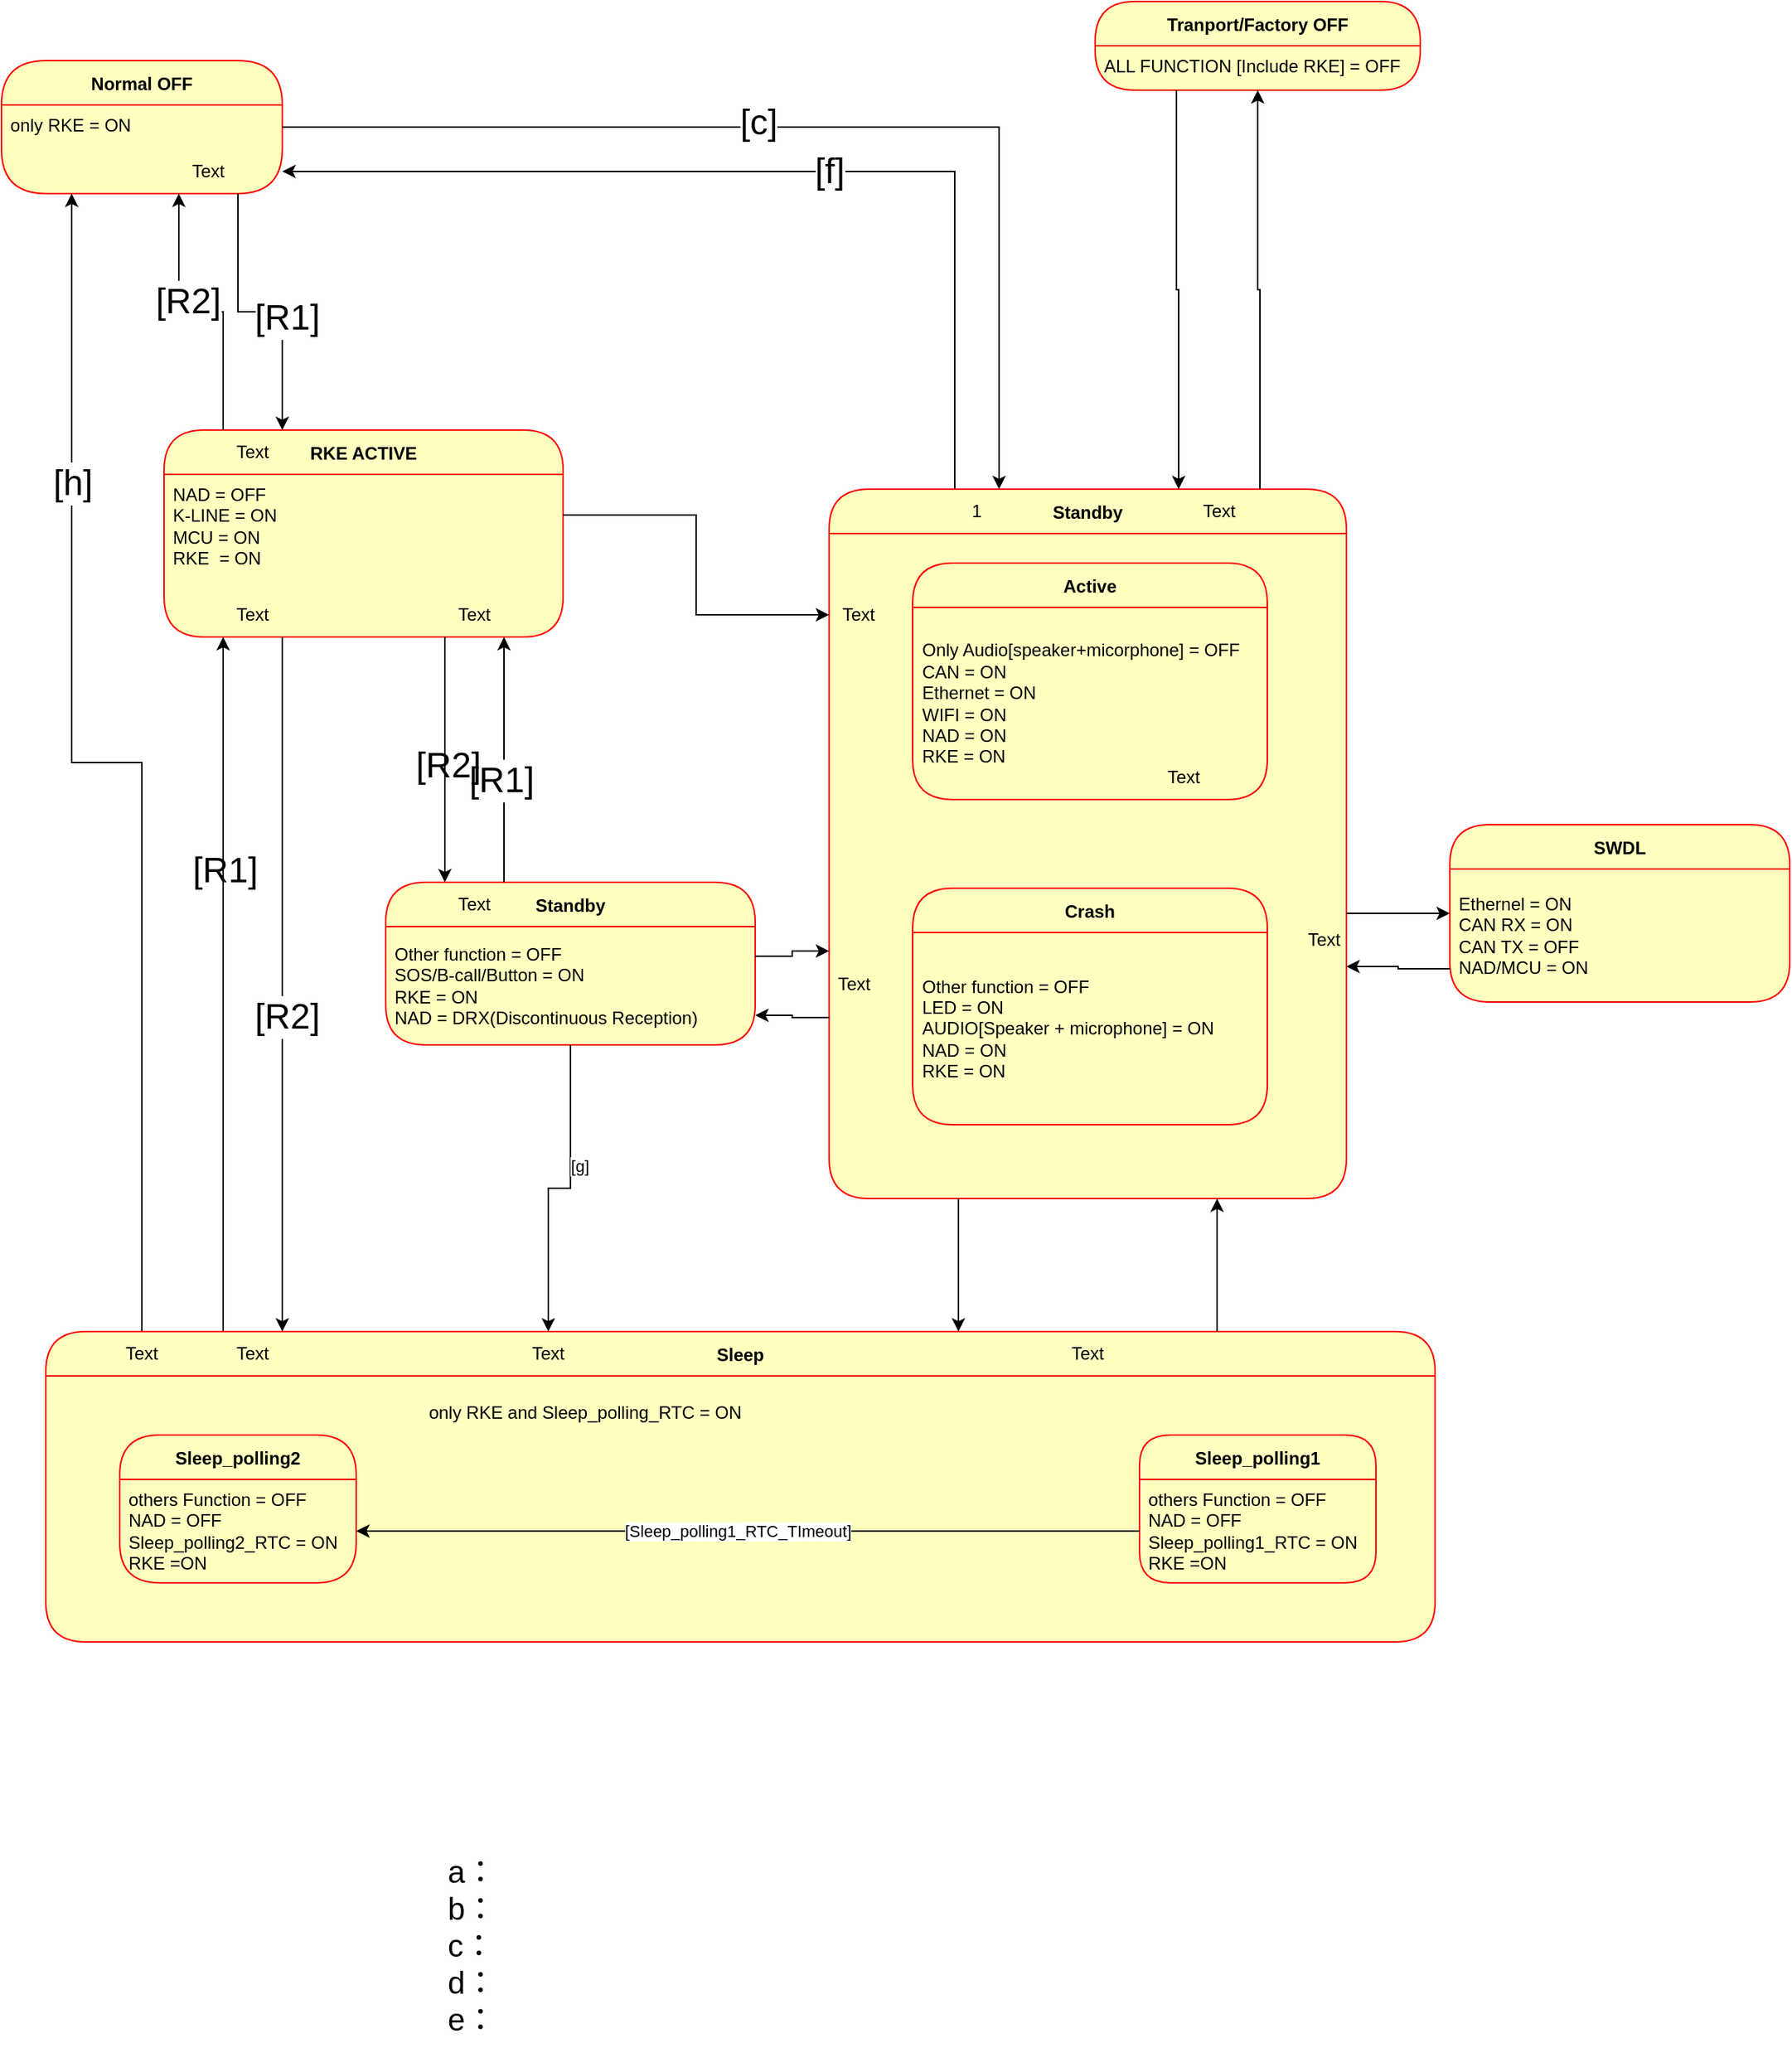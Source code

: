 <mxfile version="24.7.7">
  <diagram name="第 1 页" id="T9h1A44nFVKscxZu4C0u">
    <mxGraphModel dx="1435" dy="804" grid="1" gridSize="10" guides="1" tooltips="1" connect="1" arrows="1" fold="1" page="1" pageScale="1" pageWidth="827" pageHeight="1169" math="0" shadow="0">
      <root>
        <mxCell id="0" />
        <mxCell id="1" parent="0" />
        <mxCell id="-wjqPZiUZvuAArumJ4SB-4" value="Normal OFF" style="swimlane;fontStyle=1;align=center;verticalAlign=middle;childLayout=stackLayout;horizontal=1;startSize=30;horizontalStack=0;resizeParent=0;resizeLast=1;container=0;fontColor=#000000;collapsible=0;rounded=1;arcSize=37;strokeColor=#ff0000;fillColor=#ffffc0;swimlaneFillColor=#ffffc0;dropTarget=0;" parent="1" vertex="1">
          <mxGeometry x="40" y="60" width="190" height="90" as="geometry" />
        </mxCell>
        <mxCell id="-wjqPZiUZvuAArumJ4SB-5" value="only RKE = ON" style="text;html=1;strokeColor=none;fillColor=none;align=left;verticalAlign=top;spacingLeft=4;spacingRight=4;whiteSpace=wrap;overflow=hidden;rotatable=0;fontColor=#000000;" parent="-wjqPZiUZvuAArumJ4SB-4" vertex="1">
          <mxGeometry y="30" width="190" height="60" as="geometry" />
        </mxCell>
        <mxCell id="KqpTENBeh_g4gQOxuys7-5" value="Tranport/Factory OFF" style="swimlane;fontStyle=1;align=center;verticalAlign=middle;childLayout=stackLayout;horizontal=1;startSize=30;horizontalStack=0;resizeParent=0;resizeLast=1;container=0;fontColor=#000000;collapsible=0;rounded=1;arcSize=30;strokeColor=#ff0000;fillColor=#ffffc0;swimlaneFillColor=#ffffc0;dropTarget=0;" parent="1" vertex="1">
          <mxGeometry x="780" y="20" width="220" height="60" as="geometry" />
        </mxCell>
        <mxCell id="KqpTENBeh_g4gQOxuys7-6" value="ALL FUNCTION [Include RKE] = OFF" style="text;html=1;strokeColor=none;fillColor=none;align=left;verticalAlign=top;spacingLeft=4;spacingRight=4;whiteSpace=wrap;overflow=hidden;rotatable=0;fontColor=#000000;" parent="KqpTENBeh_g4gQOxuys7-5" vertex="1">
          <mxGeometry y="30" width="220" height="30" as="geometry" />
        </mxCell>
        <mxCell id="_2tl825V_yHpss4mHpZu-11" value="ALL FUNCTION [Include RKE] = OFF" style="text;html=1;strokeColor=none;fillColor=none;align=left;verticalAlign=middle;spacingLeft=4;spacingRight=4;whiteSpace=wrap;overflow=hidden;rotatable=0;fontColor=#000000;" vertex="1" parent="KqpTENBeh_g4gQOxuys7-5">
          <mxGeometry y="60" width="220" as="geometry" />
        </mxCell>
        <mxCell id="KqpTENBeh_g4gQOxuys7-12" value="Standby" style="swimlane;fontStyle=1;align=center;verticalAlign=middle;childLayout=stackLayout;horizontal=1;startSize=30;horizontalStack=0;resizeParent=0;resizeLast=1;container=0;fontColor=#000000;collapsible=0;rounded=1;arcSize=30;strokeColor=#ff0000;fillColor=#ffffc0;swimlaneFillColor=#ffffc0;dropTarget=0;" parent="1" vertex="1">
          <mxGeometry x="300" y="616" width="250" height="110" as="geometry" />
        </mxCell>
        <mxCell id="KqpTENBeh_g4gQOxuys7-13" value="Other function = OFF&lt;div&gt;SOS/B-call/Button = ON&lt;br&gt;RKE = ON&lt;/div&gt;&lt;div&gt;NAD = DRX(Discontinuous Reception)&lt;/div&gt;" style="text;html=1;strokeColor=none;fillColor=none;align=left;verticalAlign=middle;spacingLeft=4;spacingRight=4;whiteSpace=wrap;overflow=hidden;rotatable=0;fontColor=#000000;" parent="KqpTENBeh_g4gQOxuys7-12" vertex="1">
          <mxGeometry y="30" width="250" height="80" as="geometry" />
        </mxCell>
        <mxCell id="KqpTENBeh_g4gQOxuys7-17" value="SWDL" style="swimlane;fontStyle=1;align=center;verticalAlign=middle;childLayout=stackLayout;horizontal=1;startSize=30;horizontalStack=0;resizeParent=0;resizeLast=1;container=0;fontColor=#000000;collapsible=0;rounded=1;arcSize=30;strokeColor=#ff0000;fillColor=#ffffc0;swimlaneFillColor=#ffffc0;dropTarget=0;" parent="1" vertex="1">
          <mxGeometry x="1020" y="577" width="230" height="120" as="geometry" />
        </mxCell>
        <mxCell id="KqpTENBeh_g4gQOxuys7-18" value="Ethernel = ON&lt;br&gt;CAN RX = ON&lt;div&gt;CAN TX = OFF&lt;/div&gt;&lt;div&gt;NAD/MCU = ON&lt;/div&gt;" style="text;html=1;strokeColor=none;fillColor=none;align=left;verticalAlign=middle;spacingLeft=4;spacingRight=4;whiteSpace=wrap;overflow=hidden;rotatable=0;fontColor=#000000;" parent="KqpTENBeh_g4gQOxuys7-17" vertex="1">
          <mxGeometry y="30" width="230" height="90" as="geometry" />
        </mxCell>
        <mxCell id="_2tl825V_yHpss4mHpZu-3" style="edgeStyle=orthogonalEdgeStyle;rounded=0;orthogonalLoop=1;jettySize=auto;html=1;exitX=1;exitY=0.25;exitDx=0;exitDy=0;entryX=0.75;entryY=0;entryDx=0;entryDy=0;" edge="1" parent="1" source="-wjqPZiUZvuAArumJ4SB-5" target="KqpTENBeh_g4gQOxuys7-63">
          <mxGeometry relative="1" as="geometry" />
        </mxCell>
        <mxCell id="_2tl825V_yHpss4mHpZu-58" value="[c]" style="edgeLabel;html=1;align=center;verticalAlign=middle;resizable=0;points=[];fontSize=24;" vertex="1" connectable="0" parent="_2tl825V_yHpss4mHpZu-3">
          <mxGeometry x="-0.115" y="3" relative="1" as="geometry">
            <mxPoint x="-1" as="offset" />
          </mxGeometry>
        </mxCell>
        <mxCell id="_2tl825V_yHpss4mHpZu-4" style="edgeStyle=orthogonalEdgeStyle;rounded=0;orthogonalLoop=1;jettySize=auto;html=1;exitX=0.25;exitY=0;exitDx=0;exitDy=0;entryX=1;entryY=0.75;entryDx=0;entryDy=0;" edge="1" parent="1" source="KqpTENBeh_g4gQOxuys7-63" target="-wjqPZiUZvuAArumJ4SB-5">
          <mxGeometry relative="1" as="geometry" />
        </mxCell>
        <mxCell id="_2tl825V_yHpss4mHpZu-59" value="[f]" style="edgeLabel;html=1;align=center;verticalAlign=middle;resizable=0;points=[];fontSize=24;" vertex="1" connectable="0" parent="_2tl825V_yHpss4mHpZu-4">
          <mxGeometry x="-0.105" relative="1" as="geometry">
            <mxPoint as="offset" />
          </mxGeometry>
        </mxCell>
        <mxCell id="KqpTENBeh_g4gQOxuys7-59" value="" style="group" parent="1" vertex="1" connectable="0">
          <mxGeometry x="630" y="350" width="320" height="480" as="geometry" />
        </mxCell>
        <mxCell id="KqpTENBeh_g4gQOxuys7-14" value="Standby" style="swimlane;fontStyle=1;align=center;verticalAlign=middle;childLayout=stackLayout;horizontal=1;startSize=30;horizontalStack=0;resizeParent=0;resizeLast=1;container=0;fontColor=#000000;collapsible=0;rounded=1;arcSize=30;strokeColor=#ff0000;fillColor=#ffffc0;swimlaneFillColor=#ffffc0;dropTarget=0;" parent="KqpTENBeh_g4gQOxuys7-59" vertex="1">
          <mxGeometry x="-30" width="350" height="480" as="geometry" />
        </mxCell>
        <mxCell id="KqpTENBeh_g4gQOxuys7-63" value="1" style="text;strokeColor=none;align=center;fillColor=none;html=1;verticalAlign=middle;whiteSpace=wrap;rounded=0;" parent="KqpTENBeh_g4gQOxuys7-59" vertex="1">
          <mxGeometry x="40" width="60" height="30" as="geometry" />
        </mxCell>
        <mxCell id="KqpTENBeh_g4gQOxuys7-19" value="Active" style="swimlane;fontStyle=1;align=center;verticalAlign=middle;childLayout=stackLayout;horizontal=1;startSize=30;horizontalStack=0;resizeParent=0;resizeLast=1;container=0;fontColor=#000000;collapsible=0;rounded=1;arcSize=30;strokeColor=#ff0000;fillColor=#ffffc0;swimlaneFillColor=#ffffc0;dropTarget=0;" parent="KqpTENBeh_g4gQOxuys7-59" vertex="1">
          <mxGeometry x="26.5" y="50" width="240" height="160" as="geometry" />
        </mxCell>
        <mxCell id="KqpTENBeh_g4gQOxuys7-20" value="Only Audio[speaker+micorphone] = OFF&lt;div&gt;CAN = ON&lt;/div&gt;&lt;div&gt;Ethernet = ON&lt;/div&gt;&lt;div&gt;WIFI = ON&lt;/div&gt;&lt;div&gt;NAD = ON&lt;/div&gt;&lt;div&gt;RKE = ON&lt;/div&gt;" style="text;html=1;strokeColor=none;fillColor=none;align=left;verticalAlign=middle;spacingLeft=4;spacingRight=4;whiteSpace=wrap;overflow=hidden;rotatable=0;fontColor=#000000;" parent="KqpTENBeh_g4gQOxuys7-19" vertex="1">
          <mxGeometry y="30" width="240" height="130" as="geometry" />
        </mxCell>
        <mxCell id="KqpTENBeh_g4gQOxuys7-22" value="Only Audio[speaker+micorphone] = OFF" style="text;html=1;strokeColor=none;fillColor=none;align=center;verticalAlign=middle;spacingLeft=4;spacingRight=4;whiteSpace=wrap;overflow=hidden;rotatable=0;fontColor=#000000;" parent="KqpTENBeh_g4gQOxuys7-19" vertex="1">
          <mxGeometry y="160" width="240" as="geometry" />
        </mxCell>
        <mxCell id="KqpTENBeh_g4gQOxuys7-24" value="Crash" style="swimlane;fontStyle=1;align=center;verticalAlign=middle;childLayout=stackLayout;horizontal=1;startSize=30;horizontalStack=0;resizeParent=0;resizeLast=1;container=0;fontColor=#000000;collapsible=0;rounded=1;arcSize=30;strokeColor=#ff0000;fillColor=#ffffc0;swimlaneFillColor=#ffffc0;dropTarget=0;" parent="KqpTENBeh_g4gQOxuys7-59" vertex="1">
          <mxGeometry x="26.5" y="270" width="240" height="160" as="geometry" />
        </mxCell>
        <mxCell id="KqpTENBeh_g4gQOxuys7-25" value="Other function = OFF&lt;div&gt;LED = ON&lt;/div&gt;&lt;div&gt;AUDIO[Speaker + microphone] = ON&lt;/div&gt;&lt;div&gt;&lt;span style=&quot;background-color: initial;&quot;&gt;NAD = ON&lt;/span&gt;&lt;br&gt;&lt;/div&gt;&lt;div&gt;RKE = ON&lt;/div&gt;" style="text;html=1;strokeColor=none;fillColor=none;align=left;verticalAlign=middle;spacingLeft=4;spacingRight=4;whiteSpace=wrap;overflow=hidden;rotatable=0;fontColor=#000000;" parent="KqpTENBeh_g4gQOxuys7-24" vertex="1">
          <mxGeometry y="30" width="240" height="130" as="geometry" />
        </mxCell>
        <mxCell id="KqpTENBeh_g4gQOxuys7-26" value="Only Audio[speaker+micorphone] = OFF" style="text;html=1;strokeColor=none;fillColor=none;align=center;verticalAlign=middle;spacingLeft=4;spacingRight=4;whiteSpace=wrap;overflow=hidden;rotatable=0;fontColor=#000000;" parent="KqpTENBeh_g4gQOxuys7-24" vertex="1">
          <mxGeometry y="160" width="240" as="geometry" />
        </mxCell>
        <mxCell id="_2tl825V_yHpss4mHpZu-5" value="Text" style="text;strokeColor=none;align=center;fillColor=none;html=1;verticalAlign=middle;whiteSpace=wrap;rounded=0;" vertex="1" parent="KqpTENBeh_g4gQOxuys7-59">
          <mxGeometry x="179" width="110" height="30" as="geometry" />
        </mxCell>
        <mxCell id="_2tl825V_yHpss4mHpZu-13" value="Text" style="text;strokeColor=none;align=center;fillColor=none;html=1;verticalAlign=middle;whiteSpace=wrap;rounded=0;" vertex="1" parent="KqpTENBeh_g4gQOxuys7-59">
          <mxGeometry x="290" y="269" width="30" height="72" as="geometry" />
        </mxCell>
        <mxCell id="_2tl825V_yHpss4mHpZu-17" value="Text" style="text;strokeColor=none;align=center;fillColor=none;html=1;verticalAlign=middle;whiteSpace=wrap;rounded=0;" vertex="1" parent="KqpTENBeh_g4gQOxuys7-59">
          <mxGeometry x="-30" y="290" width="33.5" height="90" as="geometry" />
        </mxCell>
        <mxCell id="_2tl825V_yHpss4mHpZu-43" value="Text" style="text;strokeColor=none;align=center;fillColor=none;html=1;verticalAlign=middle;whiteSpace=wrap;rounded=0;" vertex="1" parent="KqpTENBeh_g4gQOxuys7-59">
          <mxGeometry x="-30" y="50" width="40" height="70" as="geometry" />
        </mxCell>
        <mxCell id="_2tl825V_yHpss4mHpZu-7" style="edgeStyle=orthogonalEdgeStyle;rounded=0;orthogonalLoop=1;jettySize=auto;html=1;exitX=0.25;exitY=1;exitDx=0;exitDy=0;entryX=0.25;entryY=0;entryDx=0;entryDy=0;" edge="1" parent="1" source="KqpTENBeh_g4gQOxuys7-6" target="_2tl825V_yHpss4mHpZu-5">
          <mxGeometry relative="1" as="geometry" />
        </mxCell>
        <mxCell id="_2tl825V_yHpss4mHpZu-9" style="edgeStyle=orthogonalEdgeStyle;rounded=0;orthogonalLoop=1;jettySize=auto;html=1;exitX=0.75;exitY=0;exitDx=0;exitDy=0;entryX=0.5;entryY=1;entryDx=0;entryDy=0;" edge="1" parent="1" source="_2tl825V_yHpss4mHpZu-5" target="KqpTENBeh_g4gQOxuys7-6">
          <mxGeometry relative="1" as="geometry">
            <mxPoint x="920" y="120" as="targetPoint" />
          </mxGeometry>
        </mxCell>
        <mxCell id="_2tl825V_yHpss4mHpZu-12" value="Text" style="text;strokeColor=none;align=center;fillColor=none;html=1;verticalAlign=middle;whiteSpace=wrap;rounded=0;" vertex="1" parent="1">
          <mxGeometry x="810" y="530" width="60" height="30" as="geometry" />
        </mxCell>
        <mxCell id="_2tl825V_yHpss4mHpZu-14" style="edgeStyle=orthogonalEdgeStyle;rounded=0;orthogonalLoop=1;jettySize=auto;html=1;exitX=1;exitY=0.25;exitDx=0;exitDy=0;entryX=0;entryY=0.5;entryDx=0;entryDy=0;" edge="1" parent="1" source="_2tl825V_yHpss4mHpZu-13" target="KqpTENBeh_g4gQOxuys7-17">
          <mxGeometry relative="1" as="geometry" />
        </mxCell>
        <mxCell id="_2tl825V_yHpss4mHpZu-15" style="edgeStyle=orthogonalEdgeStyle;rounded=0;orthogonalLoop=1;jettySize=auto;html=1;exitX=0;exitY=0.75;exitDx=0;exitDy=0;entryX=1;entryY=0.75;entryDx=0;entryDy=0;" edge="1" parent="1" source="KqpTENBeh_g4gQOxuys7-18" target="_2tl825V_yHpss4mHpZu-13">
          <mxGeometry relative="1" as="geometry" />
        </mxCell>
        <mxCell id="_2tl825V_yHpss4mHpZu-19" style="edgeStyle=orthogonalEdgeStyle;rounded=0;orthogonalLoop=1;jettySize=auto;html=1;exitX=1;exitY=0.25;exitDx=0;exitDy=0;entryX=0;entryY=0.25;entryDx=0;entryDy=0;" edge="1" parent="1" source="KqpTENBeh_g4gQOxuys7-13" target="_2tl825V_yHpss4mHpZu-17">
          <mxGeometry relative="1" as="geometry" />
        </mxCell>
        <mxCell id="_2tl825V_yHpss4mHpZu-20" style="edgeStyle=orthogonalEdgeStyle;rounded=0;orthogonalLoop=1;jettySize=auto;html=1;exitX=0;exitY=0.75;exitDx=0;exitDy=0;entryX=1;entryY=0.75;entryDx=0;entryDy=0;" edge="1" parent="1" source="_2tl825V_yHpss4mHpZu-17" target="KqpTENBeh_g4gQOxuys7-13">
          <mxGeometry relative="1" as="geometry" />
        </mxCell>
        <mxCell id="_2tl825V_yHpss4mHpZu-24" value="" style="group" vertex="1" connectable="0" parent="1">
          <mxGeometry x="150" y="310" width="270" height="140" as="geometry" />
        </mxCell>
        <mxCell id="KqpTENBeh_g4gQOxuys7-7" value="RKE ACTIVE" style="swimlane;fontStyle=1;align=center;verticalAlign=middle;childLayout=stackLayout;horizontal=1;startSize=30;horizontalStack=0;resizeParent=0;resizeLast=1;container=0;fontColor=#000000;collapsible=0;rounded=1;arcSize=30;strokeColor=#ff0000;fillColor=#ffffc0;swimlaneFillColor=#ffffc0;dropTarget=0;" parent="_2tl825V_yHpss4mHpZu-24" vertex="1">
          <mxGeometry width="270" height="140" as="geometry" />
        </mxCell>
        <mxCell id="KqpTENBeh_g4gQOxuys7-8" value="NAD = OFF&lt;br&gt;K-LINE = ON&lt;div&gt;MCU = ON&lt;/div&gt;&lt;div&gt;RKE&amp;nbsp; = ON&lt;/div&gt;" style="text;html=1;strokeColor=none;fillColor=none;align=left;verticalAlign=top;spacingLeft=4;spacingRight=4;whiteSpace=wrap;overflow=hidden;rotatable=0;fontColor=#000000;" parent="KqpTENBeh_g4gQOxuys7-7" vertex="1">
          <mxGeometry y="30" width="270" height="110" as="geometry" />
        </mxCell>
        <mxCell id="_2tl825V_yHpss4mHpZu-22" value="Text" style="text;strokeColor=none;align=center;fillColor=none;html=1;verticalAlign=middle;whiteSpace=wrap;rounded=0;" vertex="1" parent="_2tl825V_yHpss4mHpZu-24">
          <mxGeometry x="170" y="110" width="80" height="30" as="geometry" />
        </mxCell>
        <mxCell id="_2tl825V_yHpss4mHpZu-23" value="Text" style="text;strokeColor=none;align=center;fillColor=none;html=1;verticalAlign=middle;whiteSpace=wrap;rounded=0;" vertex="1" parent="_2tl825V_yHpss4mHpZu-24">
          <mxGeometry x="20" y="110" width="80" height="30" as="geometry" />
        </mxCell>
        <mxCell id="_2tl825V_yHpss4mHpZu-40" value="Text" style="text;strokeColor=none;align=center;fillColor=none;html=1;verticalAlign=middle;whiteSpace=wrap;rounded=0;" vertex="1" parent="_2tl825V_yHpss4mHpZu-24">
          <mxGeometry x="20" width="80" height="30" as="geometry" />
        </mxCell>
        <mxCell id="_2tl825V_yHpss4mHpZu-27" style="edgeStyle=orthogonalEdgeStyle;rounded=0;orthogonalLoop=1;jettySize=auto;html=1;exitX=0.75;exitY=0;exitDx=0;exitDy=0;entryX=0.75;entryY=1;entryDx=0;entryDy=0;" edge="1" parent="1" source="_2tl825V_yHpss4mHpZu-25" target="_2tl825V_yHpss4mHpZu-22">
          <mxGeometry relative="1" as="geometry" />
        </mxCell>
        <mxCell id="_2tl825V_yHpss4mHpZu-66" value="&lt;font style=&quot;font-size: 24px;&quot;&gt;[R1]&lt;/font&gt;" style="edgeLabel;html=1;align=center;verticalAlign=middle;resizable=0;points=[];" vertex="1" connectable="0" parent="_2tl825V_yHpss4mHpZu-27">
          <mxGeometry x="-0.182" y="2" relative="1" as="geometry">
            <mxPoint y="-1" as="offset" />
          </mxGeometry>
        </mxCell>
        <mxCell id="_2tl825V_yHpss4mHpZu-25" value="Text" style="text;strokeColor=none;align=center;fillColor=none;html=1;verticalAlign=middle;whiteSpace=wrap;rounded=0;" vertex="1" parent="1">
          <mxGeometry x="320" y="616" width="80" height="30" as="geometry" />
        </mxCell>
        <mxCell id="_2tl825V_yHpss4mHpZu-28" style="edgeStyle=orthogonalEdgeStyle;rounded=0;orthogonalLoop=1;jettySize=auto;html=1;exitX=0.25;exitY=1;exitDx=0;exitDy=0;entryX=0.25;entryY=0;entryDx=0;entryDy=0;" edge="1" parent="1" source="_2tl825V_yHpss4mHpZu-22" target="_2tl825V_yHpss4mHpZu-25">
          <mxGeometry relative="1" as="geometry" />
        </mxCell>
        <mxCell id="_2tl825V_yHpss4mHpZu-65" value="[R2]" style="edgeLabel;html=1;align=center;verticalAlign=middle;resizable=0;points=[];labelBackgroundColor=none;fontSize=24;" vertex="1" connectable="0" parent="_2tl825V_yHpss4mHpZu-28">
          <mxGeometry x="0.051" y="2" relative="1" as="geometry">
            <mxPoint as="offset" />
          </mxGeometry>
        </mxCell>
        <mxCell id="_2tl825V_yHpss4mHpZu-35" style="edgeStyle=orthogonalEdgeStyle;rounded=0;orthogonalLoop=1;jettySize=auto;html=1;exitX=0.25;exitY=0;exitDx=0;exitDy=0;entryX=0.25;entryY=1;entryDx=0;entryDy=0;" edge="1" parent="1" source="_2tl825V_yHpss4mHpZu-34" target="_2tl825V_yHpss4mHpZu-23">
          <mxGeometry relative="1" as="geometry" />
        </mxCell>
        <mxCell id="_2tl825V_yHpss4mHpZu-63" value="[R1]" style="edgeLabel;html=1;align=center;verticalAlign=middle;resizable=0;points=[];labelBackgroundColor=none;fontSize=24;" vertex="1" connectable="0" parent="_2tl825V_yHpss4mHpZu-35">
          <mxGeometry x="0.335" y="-1" relative="1" as="geometry">
            <mxPoint y="1" as="offset" />
          </mxGeometry>
        </mxCell>
        <mxCell id="_2tl825V_yHpss4mHpZu-36" style="edgeStyle=orthogonalEdgeStyle;rounded=0;orthogonalLoop=1;jettySize=auto;html=1;exitX=0.75;exitY=1;exitDx=0;exitDy=0;entryX=0.75;entryY=0;entryDx=0;entryDy=0;" edge="1" parent="1" source="_2tl825V_yHpss4mHpZu-23" target="_2tl825V_yHpss4mHpZu-34">
          <mxGeometry relative="1" as="geometry" />
        </mxCell>
        <mxCell id="_2tl825V_yHpss4mHpZu-64" value="[R2]" style="edgeLabel;html=1;align=center;verticalAlign=middle;resizable=0;points=[];fontSize=24;" vertex="1" connectable="0" parent="_2tl825V_yHpss4mHpZu-36">
          <mxGeometry x="0.091" y="3" relative="1" as="geometry">
            <mxPoint as="offset" />
          </mxGeometry>
        </mxCell>
        <mxCell id="_2tl825V_yHpss4mHpZu-38" style="edgeStyle=orthogonalEdgeStyle;rounded=0;orthogonalLoop=1;jettySize=auto;html=1;exitX=0.5;exitY=0;exitDx=0;exitDy=0;entryX=0.25;entryY=1;entryDx=0;entryDy=0;" edge="1" parent="1" source="_2tl825V_yHpss4mHpZu-37" target="-wjqPZiUZvuAArumJ4SB-5">
          <mxGeometry relative="1" as="geometry" />
        </mxCell>
        <mxCell id="_2tl825V_yHpss4mHpZu-62" value="[h]" style="edgeLabel;html=1;align=center;verticalAlign=middle;resizable=0;points=[];fontSize=24;" vertex="1" connectable="0" parent="_2tl825V_yHpss4mHpZu-38">
          <mxGeometry x="0.518" relative="1" as="geometry">
            <mxPoint y="-1" as="offset" />
          </mxGeometry>
        </mxCell>
        <mxCell id="_2tl825V_yHpss4mHpZu-42" style="edgeStyle=orthogonalEdgeStyle;rounded=0;orthogonalLoop=1;jettySize=auto;html=1;exitX=0.75;exitY=1;exitDx=0;exitDy=0;entryX=0.75;entryY=0;entryDx=0;entryDy=0;" edge="1" parent="1" source="_2tl825V_yHpss4mHpZu-39" target="_2tl825V_yHpss4mHpZu-40">
          <mxGeometry relative="1" as="geometry" />
        </mxCell>
        <mxCell id="_2tl825V_yHpss4mHpZu-61" value="[R1]" style="edgeLabel;html=1;align=center;verticalAlign=middle;resizable=0;points=[];fontSize=24;" vertex="1" connectable="0" parent="_2tl825V_yHpss4mHpZu-42">
          <mxGeometry x="0.202" y="3" relative="1" as="geometry">
            <mxPoint as="offset" />
          </mxGeometry>
        </mxCell>
        <mxCell id="_2tl825V_yHpss4mHpZu-39" value="Text" style="text;strokeColor=none;align=center;fillColor=none;html=1;verticalAlign=middle;whiteSpace=wrap;rounded=0;" vertex="1" parent="1">
          <mxGeometry x="140" y="120" width="80" height="30" as="geometry" />
        </mxCell>
        <mxCell id="_2tl825V_yHpss4mHpZu-41" style="edgeStyle=orthogonalEdgeStyle;rounded=0;orthogonalLoop=1;jettySize=auto;html=1;exitX=0.25;exitY=0;exitDx=0;exitDy=0;entryX=0.25;entryY=1;entryDx=0;entryDy=0;" edge="1" parent="1" source="_2tl825V_yHpss4mHpZu-40" target="_2tl825V_yHpss4mHpZu-39">
          <mxGeometry relative="1" as="geometry" />
        </mxCell>
        <mxCell id="_2tl825V_yHpss4mHpZu-60" value="[R2]" style="edgeLabel;html=1;align=center;verticalAlign=middle;resizable=0;points=[];fontSize=24;" vertex="1" connectable="0" parent="_2tl825V_yHpss4mHpZu-41">
          <mxGeometry x="0.229" y="-6" relative="1" as="geometry">
            <mxPoint as="offset" />
          </mxGeometry>
        </mxCell>
        <mxCell id="_2tl825V_yHpss4mHpZu-44" style="edgeStyle=orthogonalEdgeStyle;rounded=0;orthogonalLoop=1;jettySize=auto;html=1;exitX=1;exitY=0.25;exitDx=0;exitDy=0;entryX=0;entryY=0.5;entryDx=0;entryDy=0;" edge="1" parent="1" source="KqpTENBeh_g4gQOxuys7-8" target="_2tl825V_yHpss4mHpZu-43">
          <mxGeometry relative="1" as="geometry" />
        </mxCell>
        <mxCell id="_2tl825V_yHpss4mHpZu-46" value="" style="group" vertex="1" connectable="0" parent="1">
          <mxGeometry x="70" y="920" width="940" height="210" as="geometry" />
        </mxCell>
        <mxCell id="-wjqPZiUZvuAArumJ4SB-8" value="Sleep" style="swimlane;fontStyle=1;align=center;verticalAlign=middle;childLayout=stackLayout;horizontal=1;startSize=30;horizontalStack=0;resizeParent=0;resizeLast=1;container=0;fontColor=#000000;collapsible=0;rounded=1;arcSize=30;strokeColor=#ff0000;fillColor=#ffffc0;swimlaneFillColor=#ffffc0;dropTarget=0;" parent="_2tl825V_yHpss4mHpZu-46" vertex="1">
          <mxGeometry width="940" height="210" as="geometry" />
        </mxCell>
        <mxCell id="KqpTENBeh_g4gQOxuys7-38" value="Sleep_polling2" style="swimlane;fontStyle=1;align=center;verticalAlign=middle;childLayout=stackLayout;horizontal=1;startSize=30;horizontalStack=0;resizeParent=0;resizeLast=1;container=0;fontColor=#000000;collapsible=0;rounded=1;arcSize=30;strokeColor=#ff0000;fillColor=#ffffc0;swimlaneFillColor=#ffffc0;dropTarget=0;" parent="_2tl825V_yHpss4mHpZu-46" vertex="1">
          <mxGeometry x="50" y="70" width="160" height="100" as="geometry" />
        </mxCell>
        <mxCell id="KqpTENBeh_g4gQOxuys7-39" value="others Function = OFF&lt;br&gt;NAD = OFF&lt;br&gt;Sleep_polling2_RTC = ON&lt;br&gt;RKE =ON" style="text;html=1;strokeColor=none;fillColor=none;align=left;verticalAlign=middle;spacingLeft=4;spacingRight=4;whiteSpace=wrap;overflow=hidden;rotatable=0;fontColor=#000000;" parent="KqpTENBeh_g4gQOxuys7-38" vertex="1">
          <mxGeometry y="30" width="160" height="70" as="geometry" />
        </mxCell>
        <mxCell id="KqpTENBeh_g4gQOxuys7-41" value="Sleep_polling1" style="swimlane;fontStyle=1;align=center;verticalAlign=middle;childLayout=stackLayout;horizontal=1;startSize=30;horizontalStack=0;resizeParent=0;resizeLast=1;container=0;fontColor=#000000;collapsible=0;rounded=1;arcSize=23;strokeColor=#ff0000;fillColor=#ffffc0;swimlaneFillColor=#ffffc0;dropTarget=0;" parent="_2tl825V_yHpss4mHpZu-46" vertex="1">
          <mxGeometry x="740" y="70" width="160" height="100" as="geometry" />
        </mxCell>
        <mxCell id="KqpTENBeh_g4gQOxuys7-42" value="others Function = OFF&lt;br&gt;NAD = OFF&lt;br&gt;Sleep_polling1_RTC = ON&lt;br&gt;RKE =ON" style="text;html=1;strokeColor=none;fillColor=none;align=left;verticalAlign=middle;spacingLeft=4;spacingRight=4;whiteSpace=wrap;overflow=hidden;rotatable=0;fontColor=#000000;" parent="KqpTENBeh_g4gQOxuys7-41" vertex="1">
          <mxGeometry y="30" width="160" height="70" as="geometry" />
        </mxCell>
        <mxCell id="KqpTENBeh_g4gQOxuys7-43" value="only RKE and Sleep_polling_RTC = ON" style="text;strokeColor=none;align=center;fillColor=none;html=1;verticalAlign=middle;whiteSpace=wrap;rounded=0;" parent="_2tl825V_yHpss4mHpZu-46" vertex="1">
          <mxGeometry x="230" y="40" width="270" height="30" as="geometry" />
        </mxCell>
        <mxCell id="_2tl825V_yHpss4mHpZu-34" value="Text" style="text;strokeColor=none;align=center;fillColor=none;html=1;verticalAlign=middle;whiteSpace=wrap;rounded=0;" vertex="1" parent="_2tl825V_yHpss4mHpZu-46">
          <mxGeometry x="100" width="80" height="30" as="geometry" />
        </mxCell>
        <mxCell id="_2tl825V_yHpss4mHpZu-37" value="Text" style="text;strokeColor=none;align=center;fillColor=none;html=1;verticalAlign=middle;whiteSpace=wrap;rounded=0;" vertex="1" parent="_2tl825V_yHpss4mHpZu-46">
          <mxGeometry x="25" width="80" height="30" as="geometry" />
        </mxCell>
        <mxCell id="_2tl825V_yHpss4mHpZu-47" value="Text" style="text;strokeColor=none;align=center;fillColor=none;html=1;verticalAlign=middle;whiteSpace=wrap;rounded=0;" vertex="1" parent="_2tl825V_yHpss4mHpZu-46">
          <mxGeometry x="530" width="350" height="30" as="geometry" />
        </mxCell>
        <mxCell id="_2tl825V_yHpss4mHpZu-50" value="Text" style="text;strokeColor=none;align=center;fillColor=none;html=1;verticalAlign=middle;whiteSpace=wrap;rounded=0;" vertex="1" parent="_2tl825V_yHpss4mHpZu-46">
          <mxGeometry x="310" width="60" height="30" as="geometry" />
        </mxCell>
        <mxCell id="_2tl825V_yHpss4mHpZu-52" style="edgeStyle=orthogonalEdgeStyle;rounded=0;orthogonalLoop=1;jettySize=auto;html=1;exitX=0;exitY=0.5;exitDx=0;exitDy=0;entryX=1;entryY=0.5;entryDx=0;entryDy=0;" edge="1" parent="_2tl825V_yHpss4mHpZu-46" source="KqpTENBeh_g4gQOxuys7-42" target="KqpTENBeh_g4gQOxuys7-39">
          <mxGeometry relative="1" as="geometry" />
        </mxCell>
        <mxCell id="_2tl825V_yHpss4mHpZu-53" value="[Sleep_polling1_RTC_TImeout]" style="edgeLabel;html=1;align=center;verticalAlign=middle;resizable=0;points=[];" vertex="1" connectable="0" parent="_2tl825V_yHpss4mHpZu-52">
          <mxGeometry x="0.025" relative="1" as="geometry">
            <mxPoint x="-1" as="offset" />
          </mxGeometry>
        </mxCell>
        <mxCell id="_2tl825V_yHpss4mHpZu-48" style="edgeStyle=orthogonalEdgeStyle;rounded=0;orthogonalLoop=1;jettySize=auto;html=1;exitX=0.25;exitY=1;exitDx=0;exitDy=0;entryX=0.25;entryY=0;entryDx=0;entryDy=0;" edge="1" parent="1" source="KqpTENBeh_g4gQOxuys7-14" target="_2tl825V_yHpss4mHpZu-47">
          <mxGeometry relative="1" as="geometry" />
        </mxCell>
        <mxCell id="_2tl825V_yHpss4mHpZu-49" style="edgeStyle=orthogonalEdgeStyle;rounded=0;orthogonalLoop=1;jettySize=auto;html=1;exitX=0.75;exitY=0;exitDx=0;exitDy=0;entryX=0.75;entryY=1;entryDx=0;entryDy=0;" edge="1" parent="1" source="_2tl825V_yHpss4mHpZu-47" target="KqpTENBeh_g4gQOxuys7-14">
          <mxGeometry relative="1" as="geometry" />
        </mxCell>
        <mxCell id="_2tl825V_yHpss4mHpZu-51" style="edgeStyle=orthogonalEdgeStyle;rounded=0;orthogonalLoop=1;jettySize=auto;html=1;exitX=0.5;exitY=1;exitDx=0;exitDy=0;entryX=0.5;entryY=0;entryDx=0;entryDy=0;" edge="1" parent="1" source="KqpTENBeh_g4gQOxuys7-13" target="_2tl825V_yHpss4mHpZu-50">
          <mxGeometry relative="1" as="geometry" />
        </mxCell>
        <mxCell id="_2tl825V_yHpss4mHpZu-68" value="[g]" style="edgeLabel;html=1;align=center;verticalAlign=middle;resizable=0;points=[];" vertex="1" connectable="0" parent="_2tl825V_yHpss4mHpZu-51">
          <mxGeometry x="-0.208" y="6" relative="1" as="geometry">
            <mxPoint y="-1" as="offset" />
          </mxGeometry>
        </mxCell>
        <mxCell id="_2tl825V_yHpss4mHpZu-55" value="a：&lt;div style=&quot;font-size: 21px;&quot;&gt;b：&lt;/div&gt;&lt;div style=&quot;font-size: 21px;&quot;&gt;c：&lt;/div&gt;&lt;div style=&quot;font-size: 21px;&quot;&gt;d：&lt;/div&gt;&lt;div style=&quot;font-size: 21px;&quot;&gt;e：&lt;/div&gt;" style="text;strokeColor=none;align=left;fillColor=none;html=1;verticalAlign=middle;whiteSpace=wrap;rounded=0;fontSize=21;" vertex="1" parent="1">
          <mxGeometry x="340" y="1250" width="420" height="170" as="geometry" />
        </mxCell>
      </root>
    </mxGraphModel>
  </diagram>
</mxfile>
